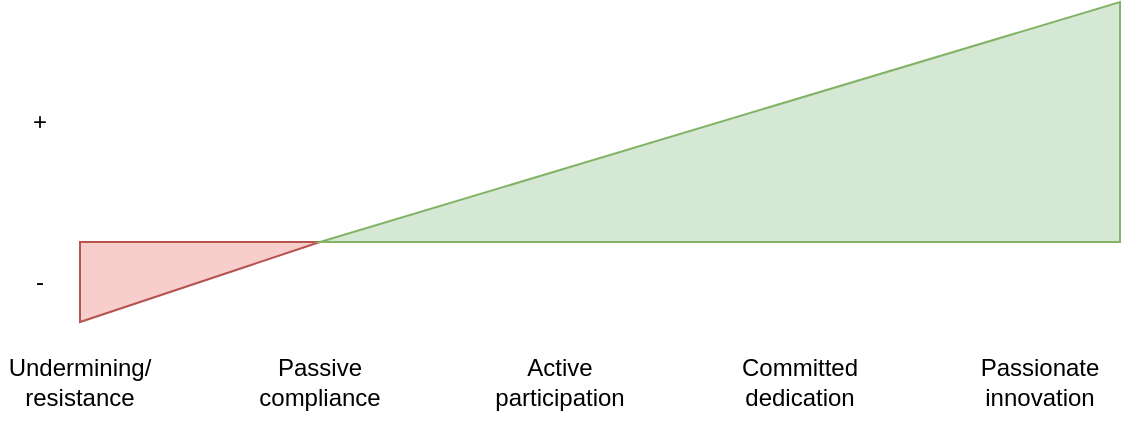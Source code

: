 <mxfile>
    <diagram id="T9uuaTeBy4bPSP1g8a4x" name="Page-1">
        <mxGraphModel dx="704" dy="611" grid="1" gridSize="10" guides="1" tooltips="1" connect="1" arrows="1" fold="1" page="1" pageScale="1" pageWidth="827" pageHeight="1169" background="#FFFFFF" math="0" shadow="0">
            <root>
                <mxCell id="0"/>
                <mxCell id="1" parent="0"/>
                <mxCell id="189" value="" style="shape=manualInput;whiteSpace=wrap;html=1;size=80;rotation=-180;fillColor=#f8cecc;strokeColor=#b85450;fontSize=12;" vertex="1" parent="1">
                    <mxGeometry x="240" y="240" width="120" height="40" as="geometry"/>
                </mxCell>
                <mxCell id="190" value="" style="shape=manualInput;whiteSpace=wrap;html=1;size=140;rotation=0;fillColor=#d5e8d4;strokeColor=#82b366;fontSize=12;" vertex="1" parent="1">
                    <mxGeometry x="360" y="120" width="400" height="120" as="geometry"/>
                </mxCell>
                <mxCell id="191" value="Undermining/&lt;br style=&quot;font-size: 12px;&quot;&gt;resistance" style="rounded=0;whiteSpace=wrap;html=1;strokeColor=none;fillColor=none;fontSize=12;" vertex="1" parent="1">
                    <mxGeometry x="200" y="280" width="80" height="60" as="geometry"/>
                </mxCell>
                <mxCell id="193" value="Passive compliance" style="rounded=0;whiteSpace=wrap;html=1;strokeColor=none;fillColor=none;fontSize=12;" vertex="1" parent="1">
                    <mxGeometry x="320" y="280" width="80" height="60" as="geometry"/>
                </mxCell>
                <mxCell id="194" value="Active participation&lt;br style=&quot;font-size: 12px;&quot;&gt;" style="rounded=0;whiteSpace=wrap;html=1;strokeColor=none;fillColor=none;fontSize=12;" vertex="1" parent="1">
                    <mxGeometry x="440" y="280" width="80" height="60" as="geometry"/>
                </mxCell>
                <mxCell id="195" value="Committed dedication" style="rounded=0;whiteSpace=wrap;html=1;strokeColor=none;fillColor=none;fontSize=12;" vertex="1" parent="1">
                    <mxGeometry x="560" y="280" width="80" height="60" as="geometry"/>
                </mxCell>
                <mxCell id="196" value="Passionate innovation" style="rounded=0;whiteSpace=wrap;html=1;strokeColor=none;fillColor=none;fontSize=12;" vertex="1" parent="1">
                    <mxGeometry x="680" y="280" width="80" height="60" as="geometry"/>
                </mxCell>
                <mxCell id="198" value="-" style="rounded=0;whiteSpace=wrap;html=1;strokeColor=none;fillColor=none;fontSize=12;" vertex="1" parent="1">
                    <mxGeometry x="200" y="240" width="40" height="40" as="geometry"/>
                </mxCell>
                <mxCell id="199" value="+" style="rounded=0;whiteSpace=wrap;html=1;strokeColor=none;fillColor=none;fontSize=12;" vertex="1" parent="1">
                    <mxGeometry x="200" y="120" width="40" height="120" as="geometry"/>
                </mxCell>
            </root>
        </mxGraphModel>
    </diagram>
</mxfile>